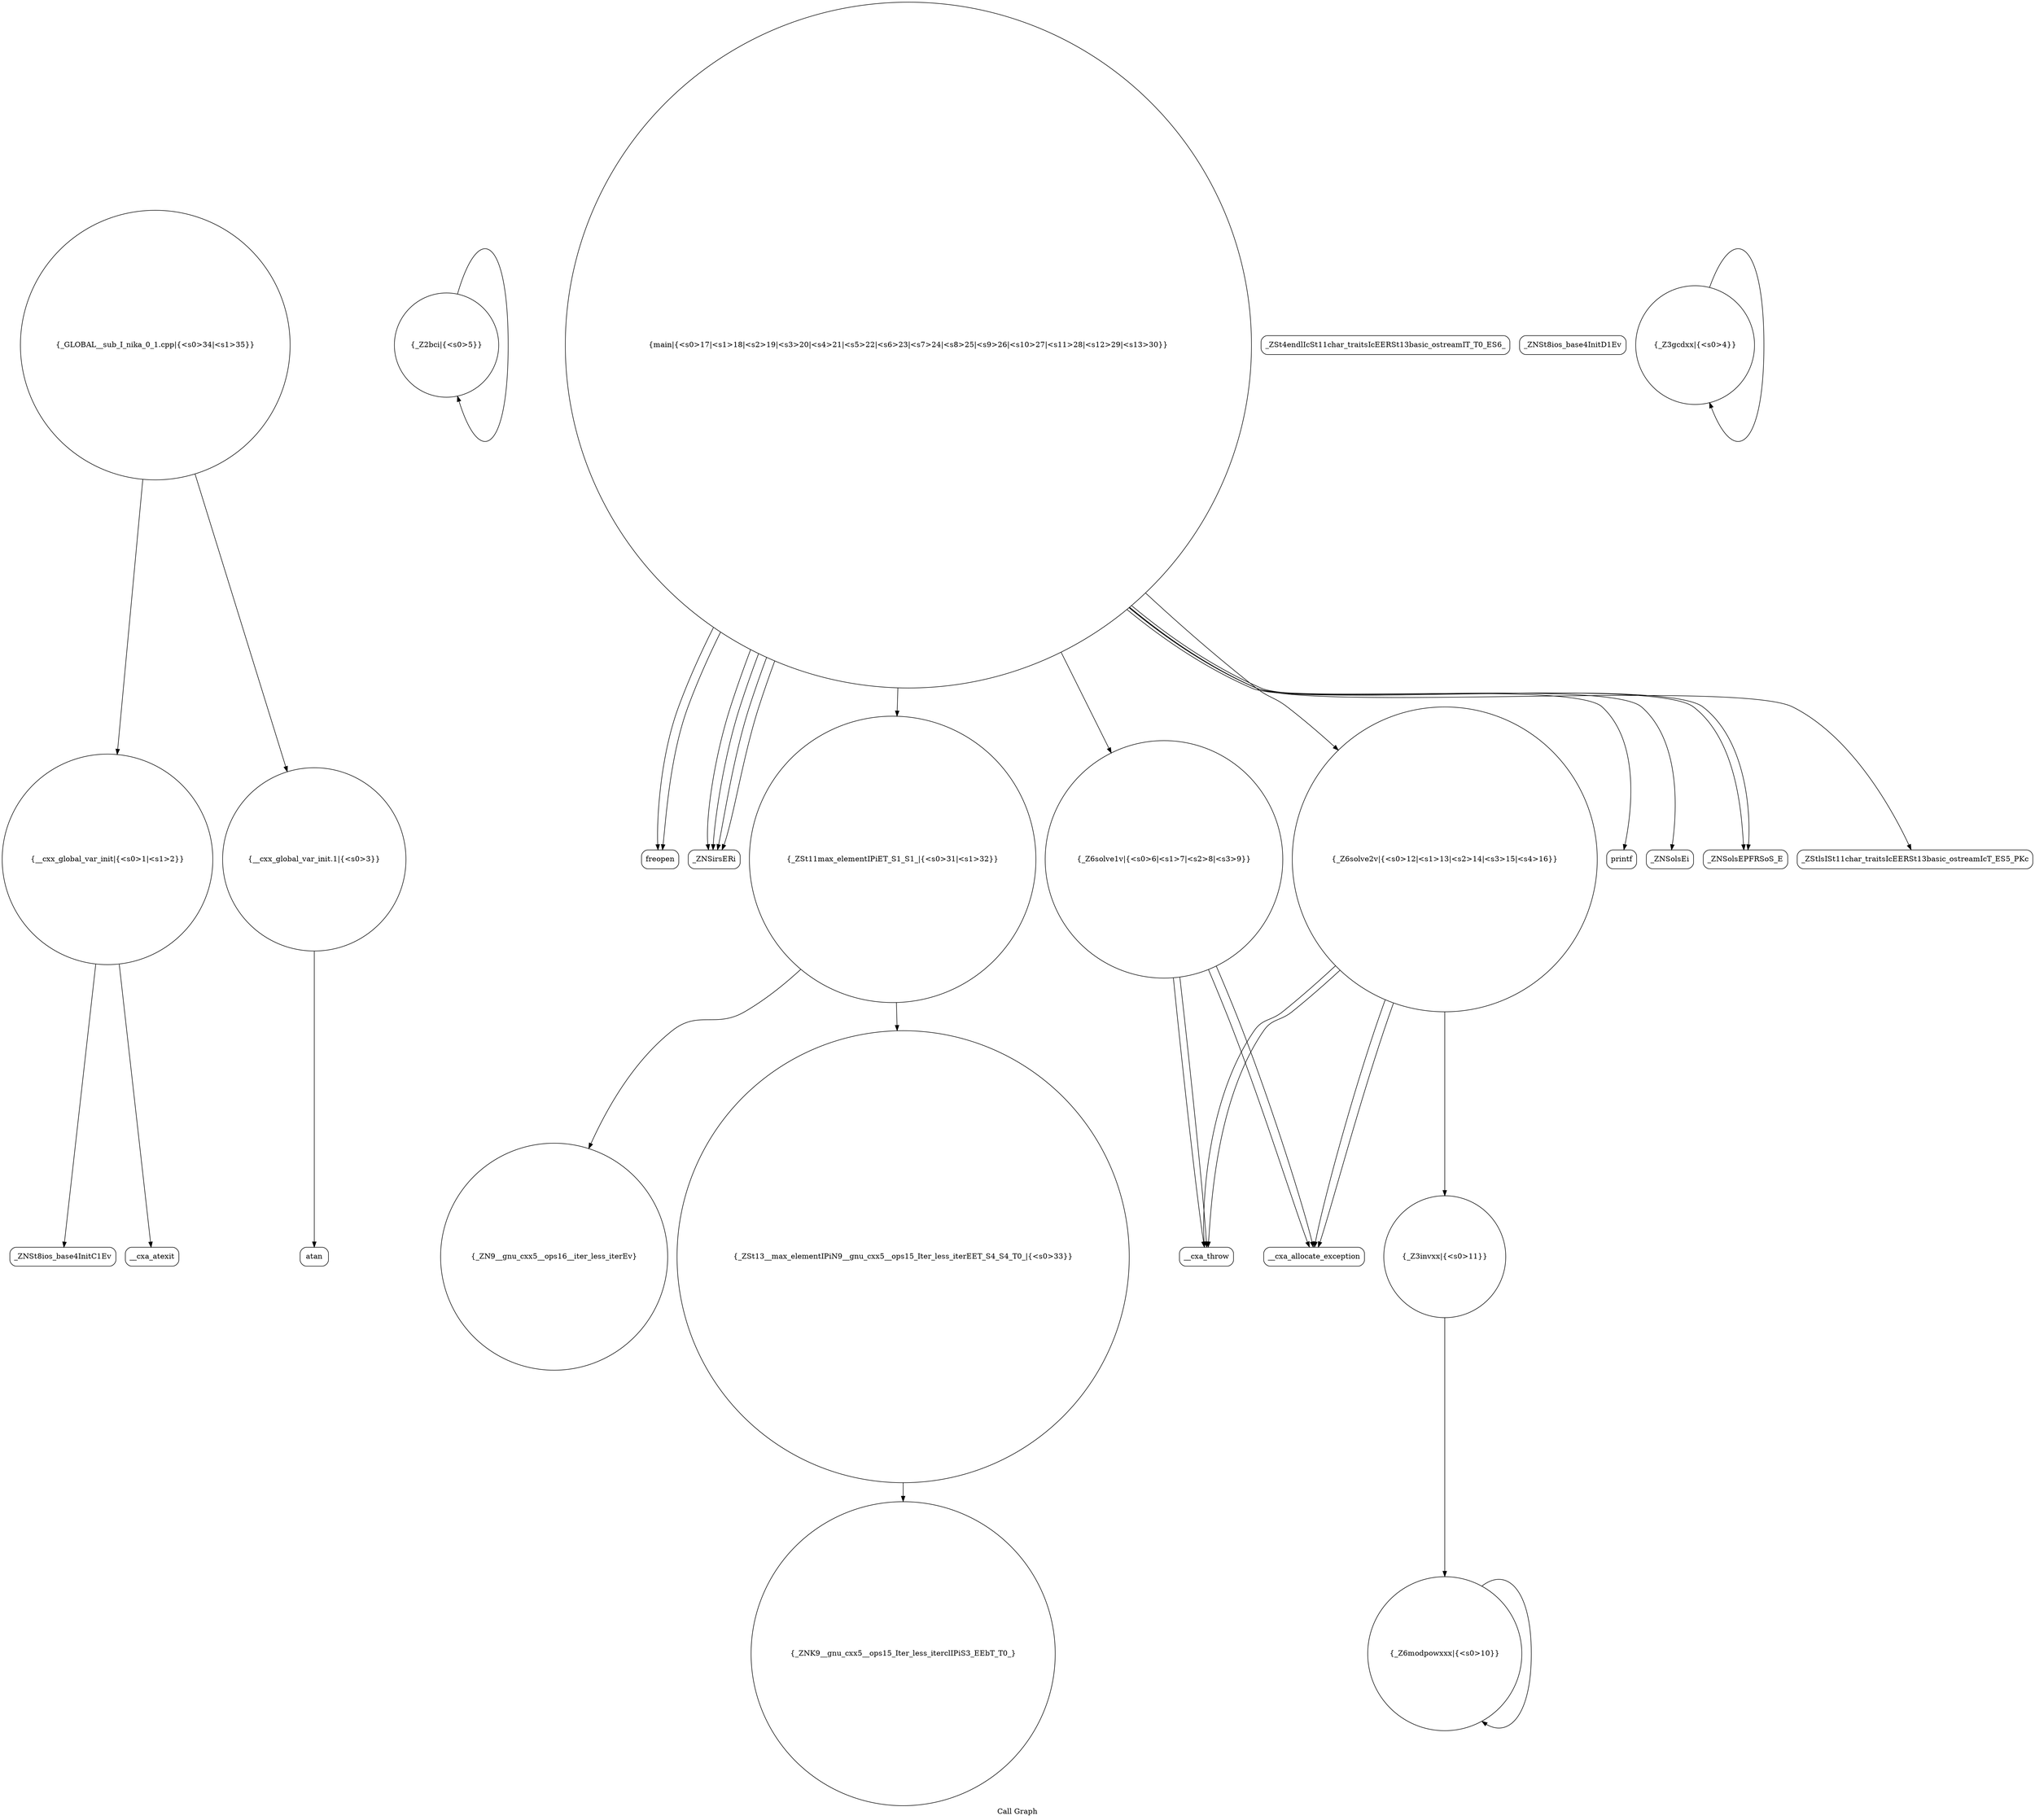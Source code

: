 digraph "Call Graph" {
	label="Call Graph";

	Node0x556c6b99b780 [shape=record,shape=circle,label="{__cxx_global_var_init|{<s0>1|<s1>2}}"];
	Node0x556c6b99b780:s0 -> Node0x556c6b99bc10[color=black];
	Node0x556c6b99b780:s1 -> Node0x556c6b99bd10[color=black];
	Node0x556c6b99c890 [shape=record,shape=circle,label="{_GLOBAL__sub_I_nika_0_1.cpp|{<s0>34|<s1>35}}"];
	Node0x556c6b99c890:s0 -> Node0x556c6b99b780[color=black];
	Node0x556c6b99c890:s1 -> Node0x556c6b99bd90[color=black];
	Node0x556c6b99bf10 [shape=record,shape=circle,label="{_Z2bci|{<s0>5}}"];
	Node0x556c6b99bf10:s0 -> Node0x556c6b99bf10[color=black];
	Node0x556c6b99c290 [shape=record,shape=circle,label="{main|{<s0>17|<s1>18|<s2>19|<s3>20|<s4>21|<s5>22|<s6>23|<s7>24|<s8>25|<s9>26|<s10>27|<s11>28|<s12>29|<s13>30}}"];
	Node0x556c6b99c290:s0 -> Node0x556c6b99c310[color=black];
	Node0x556c6b99c290:s1 -> Node0x556c6b99c310[color=black];
	Node0x556c6b99c290:s2 -> Node0x556c6b99c390[color=black];
	Node0x556c6b99c290:s3 -> Node0x556c6b99c390[color=black];
	Node0x556c6b99c290:s4 -> Node0x556c6b99c390[color=black];
	Node0x556c6b99c290:s5 -> Node0x556c6b99c390[color=black];
	Node0x556c6b99c290:s6 -> Node0x556c6b99c410[color=black];
	Node0x556c6b99c290:s7 -> Node0x556c6b99bf90[color=black];
	Node0x556c6b99c290:s8 -> Node0x556c6b99c210[color=black];
	Node0x556c6b99c290:s9 -> Node0x556c6b99c490[color=black];
	Node0x556c6b99c290:s10 -> Node0x556c6b99c510[color=black];
	Node0x556c6b99c290:s11 -> Node0x556c6b99c590[color=black];
	Node0x556c6b99c290:s12 -> Node0x556c6b99c690[color=black];
	Node0x556c6b99c290:s13 -> Node0x556c6b99c590[color=black];
	Node0x556c6b99c610 [shape=record,shape=Mrecord,label="{_ZSt4endlIcSt11char_traitsIcEERSt13basic_ostreamIT_T0_ES6_}"];
	Node0x556c6b99bc90 [shape=record,shape=Mrecord,label="{_ZNSt8ios_base4InitD1Ev}"];
	Node0x556c6b99c010 [shape=record,shape=Mrecord,label="{__cxa_allocate_exception}"];
	Node0x556c6b99c390 [shape=record,shape=Mrecord,label="{_ZNSirsERi}"];
	Node0x556c6b99c710 [shape=record,shape=circle,label="{_ZSt13__max_elementIPiN9__gnu_cxx5__ops15_Iter_less_iterEET_S4_S4_T0_|{<s0>33}}"];
	Node0x556c6b99c710:s0 -> Node0x556c6b99c810[color=black];
	Node0x556c6b99bd90 [shape=record,shape=circle,label="{__cxx_global_var_init.1|{<s0>3}}"];
	Node0x556c6b99bd90:s0 -> Node0x556c6b99be10[color=black];
	Node0x556c6b99c110 [shape=record,shape=circle,label="{_Z6modpowxxx|{<s0>10}}"];
	Node0x556c6b99c110:s0 -> Node0x556c6b99c110[color=black];
	Node0x556c6b99c490 [shape=record,shape=Mrecord,label="{printf}"];
	Node0x556c6b99c810 [shape=record,shape=circle,label="{_ZNK9__gnu_cxx5__ops15_Iter_less_iterclIPiS3_EEbT_T0_}"];
	Node0x556c6b99be90 [shape=record,shape=circle,label="{_Z3gcdxx|{<s0>4}}"];
	Node0x556c6b99be90:s0 -> Node0x556c6b99be90[color=black];
	Node0x556c6b99c210 [shape=record,shape=circle,label="{_Z6solve2v|{<s0>12|<s1>13|<s2>14|<s3>15|<s4>16}}"];
	Node0x556c6b99c210:s0 -> Node0x556c6b99c190[color=black];
	Node0x556c6b99c210:s1 -> Node0x556c6b99c010[color=black];
	Node0x556c6b99c210:s2 -> Node0x556c6b99c090[color=black];
	Node0x556c6b99c210:s3 -> Node0x556c6b99c010[color=black];
	Node0x556c6b99c210:s4 -> Node0x556c6b99c090[color=black];
	Node0x556c6b99c590 [shape=record,shape=Mrecord,label="{_ZNSolsEPFRSoS_E}"];
	Node0x556c6b99bc10 [shape=record,shape=Mrecord,label="{_ZNSt8ios_base4InitC1Ev}"];
	Node0x556c6b99bf90 [shape=record,shape=circle,label="{_Z6solve1v|{<s0>6|<s1>7|<s2>8|<s3>9}}"];
	Node0x556c6b99bf90:s0 -> Node0x556c6b99c010[color=black];
	Node0x556c6b99bf90:s1 -> Node0x556c6b99c090[color=black];
	Node0x556c6b99bf90:s2 -> Node0x556c6b99c010[color=black];
	Node0x556c6b99bf90:s3 -> Node0x556c6b99c090[color=black];
	Node0x556c6b99c310 [shape=record,shape=Mrecord,label="{freopen}"];
	Node0x556c6b99c690 [shape=record,shape=Mrecord,label="{_ZStlsISt11char_traitsIcEERSt13basic_ostreamIcT_ES5_PKc}"];
	Node0x556c6b99bd10 [shape=record,shape=Mrecord,label="{__cxa_atexit}"];
	Node0x556c6b99c090 [shape=record,shape=Mrecord,label="{__cxa_throw}"];
	Node0x556c6b99c410 [shape=record,shape=circle,label="{_ZSt11max_elementIPiET_S1_S1_|{<s0>31|<s1>32}}"];
	Node0x556c6b99c410:s0 -> Node0x556c6b99c790[color=black];
	Node0x556c6b99c410:s1 -> Node0x556c6b99c710[color=black];
	Node0x556c6b99c790 [shape=record,shape=circle,label="{_ZN9__gnu_cxx5__ops16__iter_less_iterEv}"];
	Node0x556c6b99be10 [shape=record,shape=Mrecord,label="{atan}"];
	Node0x556c6b99c190 [shape=record,shape=circle,label="{_Z3invxx|{<s0>11}}"];
	Node0x556c6b99c190:s0 -> Node0x556c6b99c110[color=black];
	Node0x556c6b99c510 [shape=record,shape=Mrecord,label="{_ZNSolsEi}"];
}
